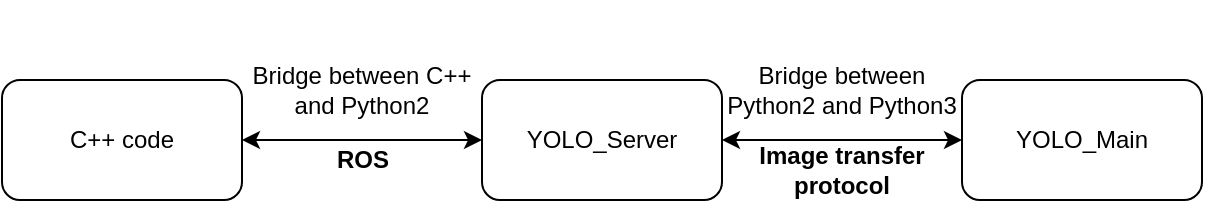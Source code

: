 <mxfile version="12.4.3" type="device" pages="1"><diagram id="QNvGnAKmCJhL1tCpZSBP" name="Page-1"><mxGraphModel dx="1355" dy="753" grid="1" gridSize="10" guides="1" tooltips="1" connect="1" arrows="1" fold="1" page="1" pageScale="1" pageWidth="850" pageHeight="1100" math="0" shadow="0"><root><mxCell id="0"/><mxCell id="1" parent="0"/><mxCell id="qAgLa-bYNekwYKzyx8ff-9" value="Bridge between C++ and Python2" style="text;html=1;strokeColor=none;fillColor=none;align=center;verticalAlign=middle;whiteSpace=wrap;rounded=0;" vertex="1" parent="1"><mxGeometry x="280" y="210" width="120" height="70" as="geometry"/></mxCell><mxCell id="qAgLa-bYNekwYKzyx8ff-10" value="&lt;div&gt;Bridge between Python2 and Python3&lt;/div&gt;" style="text;html=1;strokeColor=none;fillColor=none;align=center;verticalAlign=middle;whiteSpace=wrap;rounded=0;" vertex="1" parent="1"><mxGeometry x="520" y="200" width="120" height="90" as="geometry"/></mxCell><mxCell id="qAgLa-bYNekwYKzyx8ff-11" value="&lt;div&gt;C++ code&lt;/div&gt;" style="rounded=1;whiteSpace=wrap;html=1;" vertex="1" parent="1"><mxGeometry x="160" y="240" width="120" height="60" as="geometry"/></mxCell><mxCell id="qAgLa-bYNekwYKzyx8ff-12" value="YOLO_Server" style="rounded=1;whiteSpace=wrap;html=1;" vertex="1" parent="1"><mxGeometry x="400" y="240" width="120" height="60" as="geometry"/></mxCell><mxCell id="qAgLa-bYNekwYKzyx8ff-13" value="YOLO_Main" style="rounded=1;whiteSpace=wrap;html=1;" vertex="1" parent="1"><mxGeometry x="640" y="240" width="120" height="60" as="geometry"/></mxCell><mxCell id="qAgLa-bYNekwYKzyx8ff-15" value="" style="endArrow=classic;startArrow=classic;html=1;entryX=1;entryY=0.5;entryDx=0;entryDy=0;exitX=0;exitY=0.5;exitDx=0;exitDy=0;" edge="1" parent="1" source="qAgLa-bYNekwYKzyx8ff-12" target="qAgLa-bYNekwYKzyx8ff-11"><mxGeometry width="50" height="50" relative="1" as="geometry"><mxPoint x="170" y="380" as="sourcePoint"/><mxPoint x="220" y="330" as="targetPoint"/></mxGeometry></mxCell><mxCell id="qAgLa-bYNekwYKzyx8ff-16" value="&lt;b&gt;ROS&lt;/b&gt;" style="text;html=1;align=center;verticalAlign=middle;resizable=0;points=[];;labelBackgroundColor=#ffffff;" vertex="1" connectable="0" parent="qAgLa-bYNekwYKzyx8ff-15"><mxGeometry x="-0.233" y="3" relative="1" as="geometry"><mxPoint x="-14" y="7" as="offset"/></mxGeometry></mxCell><mxCell id="qAgLa-bYNekwYKzyx8ff-17" value="" style="endArrow=classic;startArrow=classic;html=1;entryX=1;entryY=0.5;entryDx=0;entryDy=0;exitX=0;exitY=0.5;exitDx=0;exitDy=0;" edge="1" parent="1" source="qAgLa-bYNekwYKzyx8ff-13" target="qAgLa-bYNekwYKzyx8ff-12"><mxGeometry width="50" height="50" relative="1" as="geometry"><mxPoint x="170" y="380" as="sourcePoint"/><mxPoint x="220" y="330" as="targetPoint"/><Array as="points"><mxPoint x="570" y="270"/></Array></mxGeometry></mxCell><mxCell id="qAgLa-bYNekwYKzyx8ff-20" value="&lt;b&gt;Image transfer protocol&lt;/b&gt;" style="text;html=1;strokeColor=none;fillColor=none;align=center;verticalAlign=middle;whiteSpace=wrap;rounded=0;" vertex="1" parent="1"><mxGeometry x="525" y="260" width="110" height="50" as="geometry"/></mxCell></root></mxGraphModel></diagram></mxfile>
